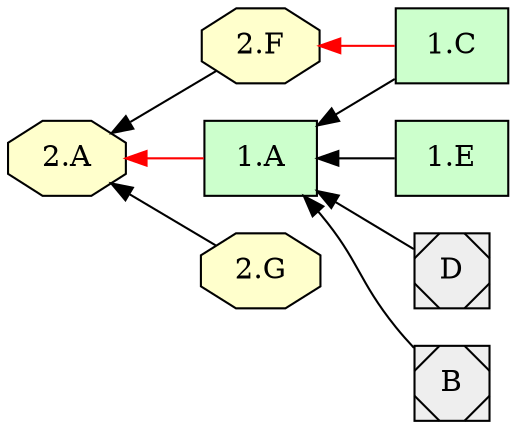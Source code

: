 digraph {

rankdir = RL

  node [shape=box style="filled" fillcolor="#CCFFCC"]
  "1.C"
  "1.A"
  "1.E"
  "1.A"
  "1.C"
  "1.A"
  "1.A"
  "1.A"
  node [shape=octagon style="filled" fillcolor="#FFFFCC"]
  "2.F"
  "2.A"
  "2.G"
  "2.A"
  "2.F"
  "2.A"
  "2.A"
  "2.A"
  node [shape=Msquare style="filled" fillcolor="#EEEEEE"]
  "D"
  "B"
  "B"
  "D"
  "D"
  "B"
  "D"
  "B"
  "1.C" -> "1.A" [style=filled, color=black];
  "1.E" -> "1.A" [style=filled, color=black];
  "2.F" -> "2.A" [style=filled, color=black];
  "2.G" -> "2.A" [style=filled, color=black];
  "1.C" -> "2.F" [style=filled, color=red];
  "1.A" -> "2.A" [style=filled, color=red];
  "D" -> "1.A" [style=filled, color=black];
  "B" -> "1.A" [style=filled, color=black];
  subgraph cluster_lg {
    rankdir = LR
  }
}
